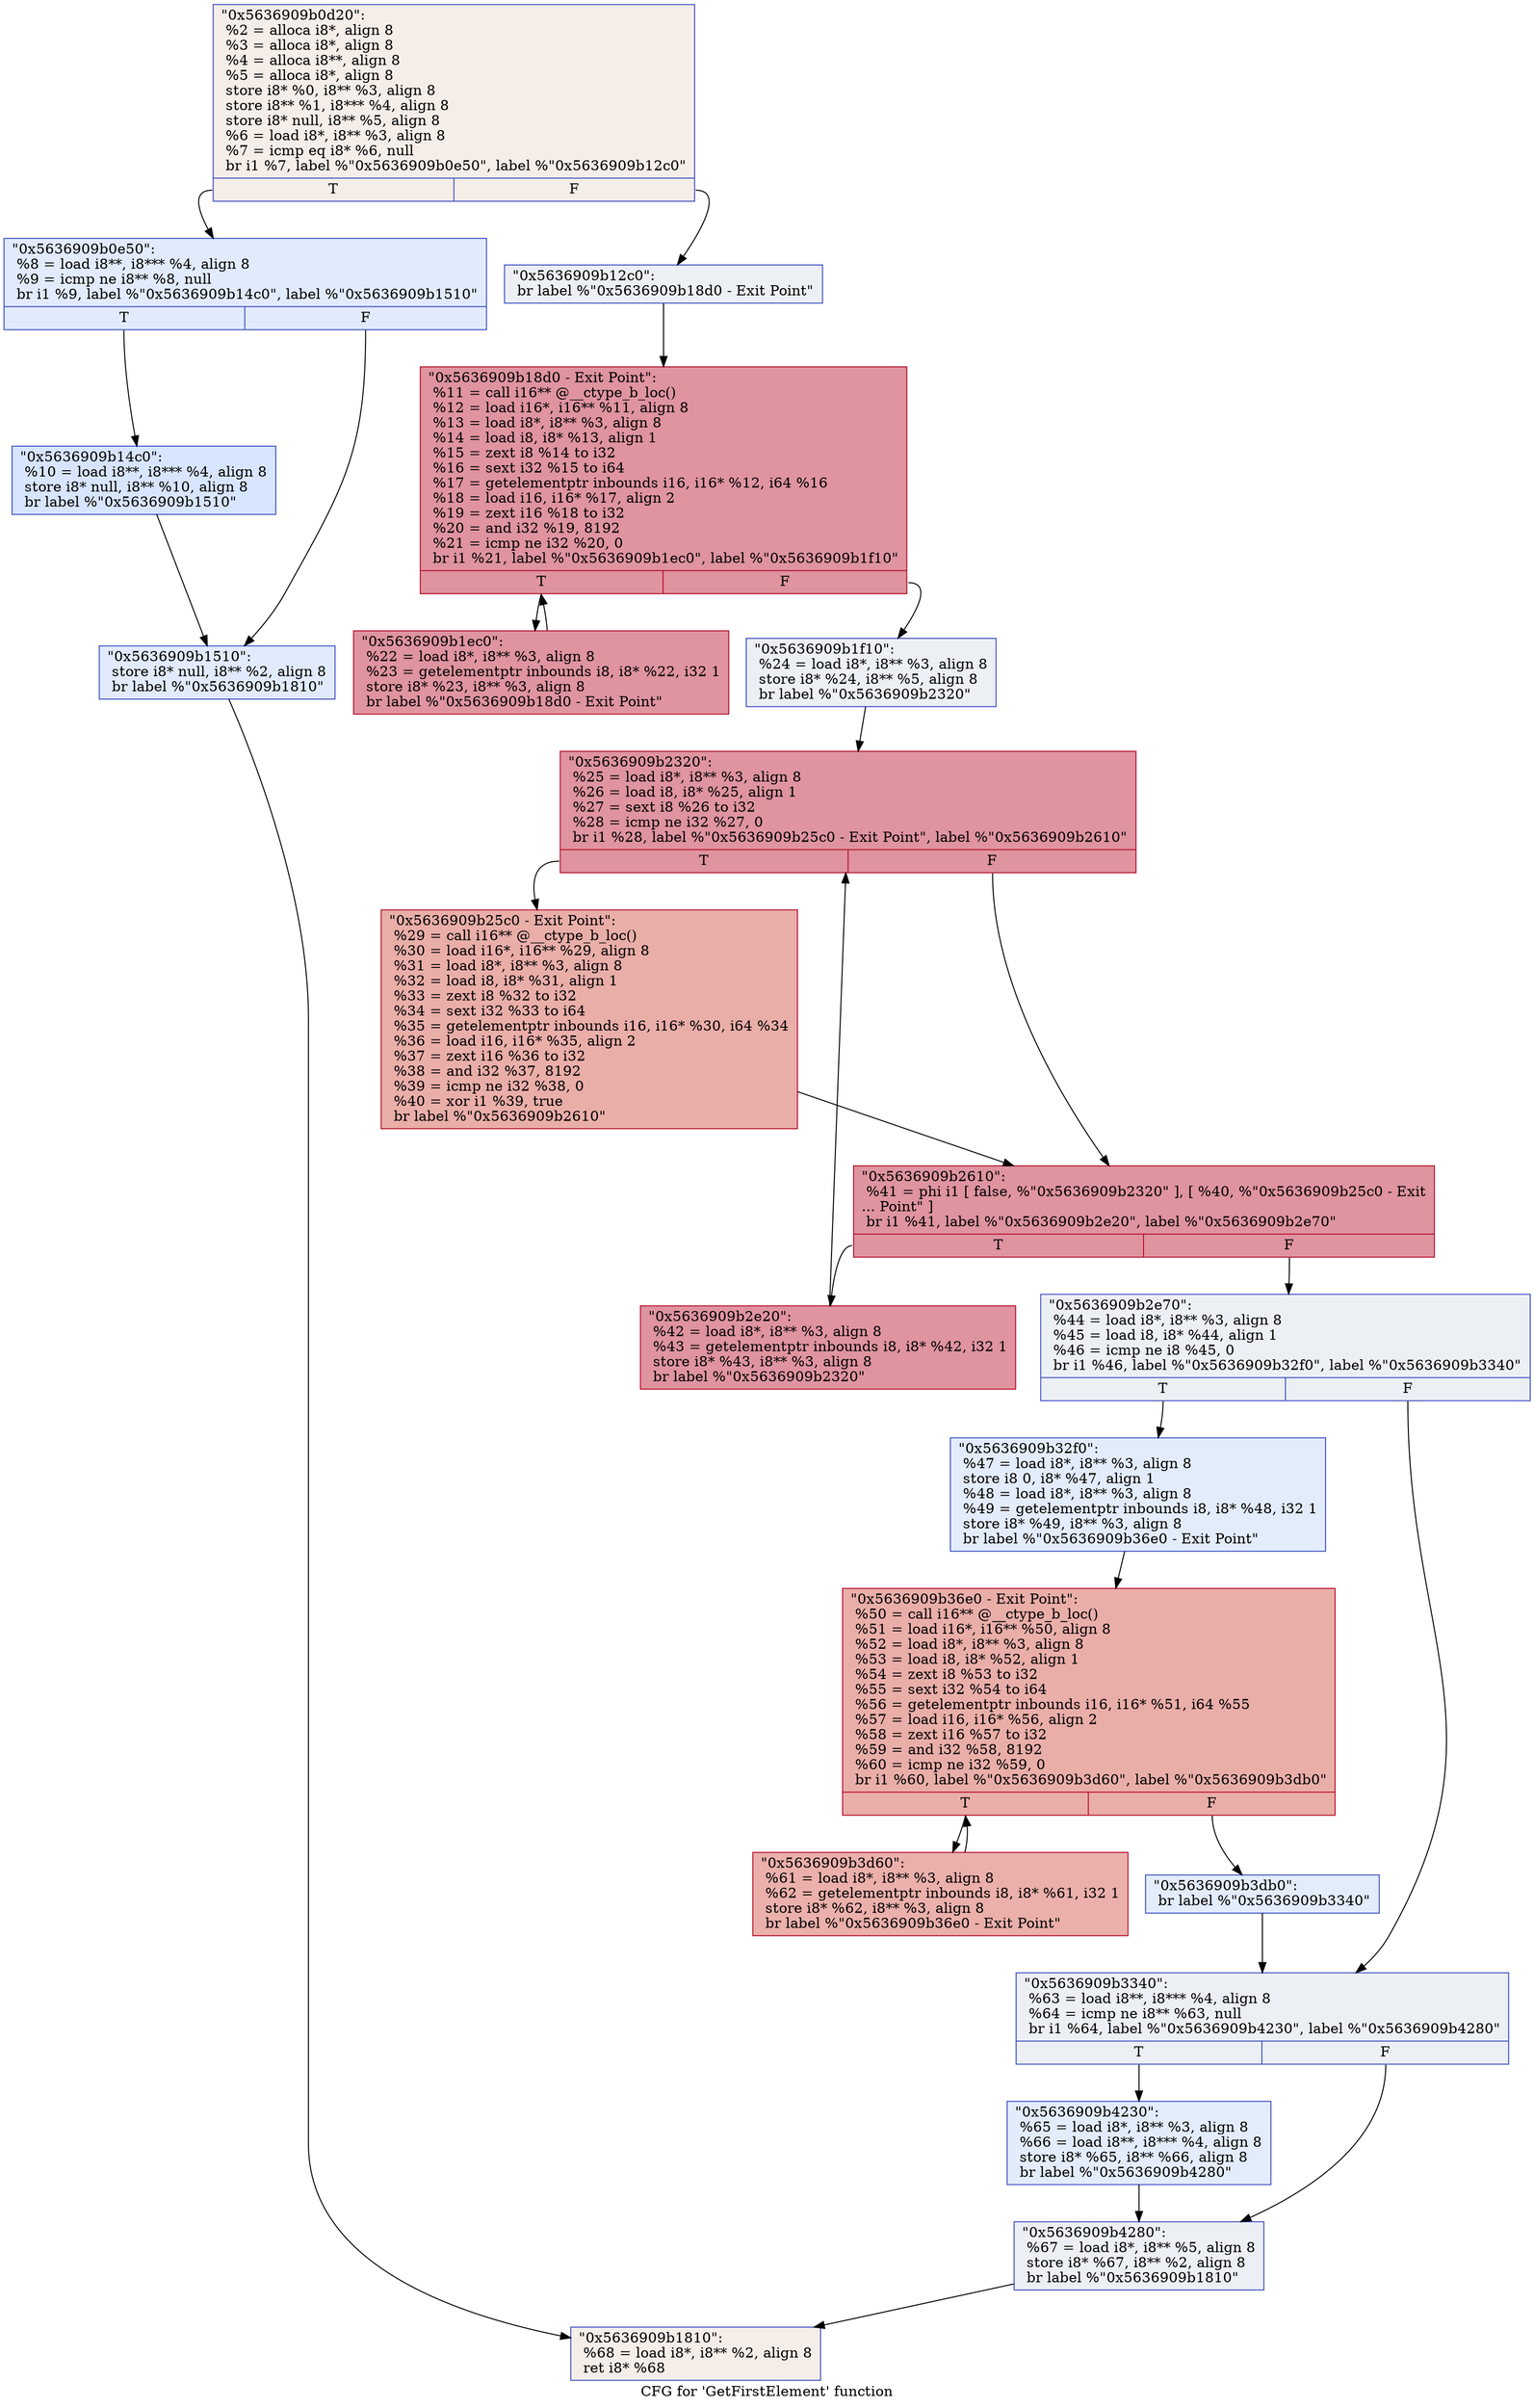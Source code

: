 digraph "CFG for 'GetFirstElement' function" {
	label="CFG for 'GetFirstElement' function";

	Node0x5636909b0d20 [shape=record,color="#3d50c3ff", style=filled, fillcolor="#e8d6cc70",label="{\"0x5636909b0d20\":\l  %2 = alloca i8*, align 8\l  %3 = alloca i8*, align 8\l  %4 = alloca i8**, align 8\l  %5 = alloca i8*, align 8\l  store i8* %0, i8** %3, align 8\l  store i8** %1, i8*** %4, align 8\l  store i8* null, i8** %5, align 8\l  %6 = load i8*, i8** %3, align 8\l  %7 = icmp eq i8* %6, null\l  br i1 %7, label %\"0x5636909b0e50\", label %\"0x5636909b12c0\"\l|{<s0>T|<s1>F}}"];
	Node0x5636909b0d20:s0 -> Node0x5636909b0e50;
	Node0x5636909b0d20:s1 -> Node0x5636909b12c0;
	Node0x5636909b0e50 [shape=record,color="#3d50c3ff", style=filled, fillcolor="#bbd1f870",label="{\"0x5636909b0e50\":                                 \l  %8 = load i8**, i8*** %4, align 8\l  %9 = icmp ne i8** %8, null\l  br i1 %9, label %\"0x5636909b14c0\", label %\"0x5636909b1510\"\l|{<s0>T|<s1>F}}"];
	Node0x5636909b0e50:s0 -> Node0x5636909b14c0;
	Node0x5636909b0e50:s1 -> Node0x5636909b1510;
	Node0x5636909b14c0 [shape=record,color="#3d50c3ff", style=filled, fillcolor="#a7c5fe70",label="{\"0x5636909b14c0\":                                 \l  %10 = load i8**, i8*** %4, align 8\l  store i8* null, i8** %10, align 8\l  br label %\"0x5636909b1510\"\l}"];
	Node0x5636909b14c0 -> Node0x5636909b1510;
	Node0x5636909b1510 [shape=record,color="#3d50c3ff", style=filled, fillcolor="#bbd1f870",label="{\"0x5636909b1510\":                                 \l  store i8* null, i8** %2, align 8\l  br label %\"0x5636909b1810\"\l}"];
	Node0x5636909b1510 -> Node0x5636909b1810;
	Node0x5636909b12c0 [shape=record,color="#3d50c3ff", style=filled, fillcolor="#d4dbe670",label="{\"0x5636909b12c0\":                                 \l  br label %\"0x5636909b18d0 - Exit Point\"\l}"];
	Node0x5636909b12c0 -> Node0x5636909b18d0;
	Node0x5636909b18d0 [shape=record,color="#b70d28ff", style=filled, fillcolor="#b70d2870",label="{\"0x5636909b18d0 - Exit Point\":                    \l  %11 = call i16** @__ctype_b_loc()\l  %12 = load i16*, i16** %11, align 8\l  %13 = load i8*, i8** %3, align 8\l  %14 = load i8, i8* %13, align 1\l  %15 = zext i8 %14 to i32\l  %16 = sext i32 %15 to i64\l  %17 = getelementptr inbounds i16, i16* %12, i64 %16\l  %18 = load i16, i16* %17, align 2\l  %19 = zext i16 %18 to i32\l  %20 = and i32 %19, 8192\l  %21 = icmp ne i32 %20, 0\l  br i1 %21, label %\"0x5636909b1ec0\", label %\"0x5636909b1f10\"\l|{<s0>T|<s1>F}}"];
	Node0x5636909b18d0:s0 -> Node0x5636909b1ec0;
	Node0x5636909b18d0:s1 -> Node0x5636909b1f10;
	Node0x5636909b1ec0 [shape=record,color="#b70d28ff", style=filled, fillcolor="#b70d2870",label="{\"0x5636909b1ec0\":                                 \l  %22 = load i8*, i8** %3, align 8\l  %23 = getelementptr inbounds i8, i8* %22, i32 1\l  store i8* %23, i8** %3, align 8\l  br label %\"0x5636909b18d0 - Exit Point\"\l}"];
	Node0x5636909b1ec0 -> Node0x5636909b18d0;
	Node0x5636909b1f10 [shape=record,color="#3d50c3ff", style=filled, fillcolor="#d4dbe670",label="{\"0x5636909b1f10\":                                 \l  %24 = load i8*, i8** %3, align 8\l  store i8* %24, i8** %5, align 8\l  br label %\"0x5636909b2320\"\l}"];
	Node0x5636909b1f10 -> Node0x5636909b2320;
	Node0x5636909b2320 [shape=record,color="#b70d28ff", style=filled, fillcolor="#b70d2870",label="{\"0x5636909b2320\":                                 \l  %25 = load i8*, i8** %3, align 8\l  %26 = load i8, i8* %25, align 1\l  %27 = sext i8 %26 to i32\l  %28 = icmp ne i32 %27, 0\l  br i1 %28, label %\"0x5636909b25c0 - Exit Point\", label %\"0x5636909b2610\"\l|{<s0>T|<s1>F}}"];
	Node0x5636909b2320:s0 -> Node0x5636909b25c0;
	Node0x5636909b2320:s1 -> Node0x5636909b2610;
	Node0x5636909b25c0 [shape=record,color="#b70d28ff", style=filled, fillcolor="#d0473d70",label="{\"0x5636909b25c0 - Exit Point\":                    \l  %29 = call i16** @__ctype_b_loc()\l  %30 = load i16*, i16** %29, align 8\l  %31 = load i8*, i8** %3, align 8\l  %32 = load i8, i8* %31, align 1\l  %33 = zext i8 %32 to i32\l  %34 = sext i32 %33 to i64\l  %35 = getelementptr inbounds i16, i16* %30, i64 %34\l  %36 = load i16, i16* %35, align 2\l  %37 = zext i16 %36 to i32\l  %38 = and i32 %37, 8192\l  %39 = icmp ne i32 %38, 0\l  %40 = xor i1 %39, true\l  br label %\"0x5636909b2610\"\l}"];
	Node0x5636909b25c0 -> Node0x5636909b2610;
	Node0x5636909b2610 [shape=record,color="#b70d28ff", style=filled, fillcolor="#b70d2870",label="{\"0x5636909b2610\":                                 \l  %41 = phi i1 [ false, %\"0x5636909b2320\" ], [ %40, %\"0x5636909b25c0 - Exit\l... Point\" ]\l  br i1 %41, label %\"0x5636909b2e20\", label %\"0x5636909b2e70\"\l|{<s0>T|<s1>F}}"];
	Node0x5636909b2610:s0 -> Node0x5636909b2e20;
	Node0x5636909b2610:s1 -> Node0x5636909b2e70;
	Node0x5636909b2e20 [shape=record,color="#b70d28ff", style=filled, fillcolor="#b70d2870",label="{\"0x5636909b2e20\":                                 \l  %42 = load i8*, i8** %3, align 8\l  %43 = getelementptr inbounds i8, i8* %42, i32 1\l  store i8* %43, i8** %3, align 8\l  br label %\"0x5636909b2320\"\l}"];
	Node0x5636909b2e20 -> Node0x5636909b2320;
	Node0x5636909b2e70 [shape=record,color="#3d50c3ff", style=filled, fillcolor="#d4dbe670",label="{\"0x5636909b2e70\":                                 \l  %44 = load i8*, i8** %3, align 8\l  %45 = load i8, i8* %44, align 1\l  %46 = icmp ne i8 %45, 0\l  br i1 %46, label %\"0x5636909b32f0\", label %\"0x5636909b3340\"\l|{<s0>T|<s1>F}}"];
	Node0x5636909b2e70:s0 -> Node0x5636909b32f0;
	Node0x5636909b2e70:s1 -> Node0x5636909b3340;
	Node0x5636909b32f0 [shape=record,color="#3d50c3ff", style=filled, fillcolor="#bfd3f670",label="{\"0x5636909b32f0\":                                 \l  %47 = load i8*, i8** %3, align 8\l  store i8 0, i8* %47, align 1\l  %48 = load i8*, i8** %3, align 8\l  %49 = getelementptr inbounds i8, i8* %48, i32 1\l  store i8* %49, i8** %3, align 8\l  br label %\"0x5636909b36e0 - Exit Point\"\l}"];
	Node0x5636909b32f0 -> Node0x5636909b36e0;
	Node0x5636909b36e0 [shape=record,color="#b70d28ff", style=filled, fillcolor="#d0473d70",label="{\"0x5636909b36e0 - Exit Point\":                    \l  %50 = call i16** @__ctype_b_loc()\l  %51 = load i16*, i16** %50, align 8\l  %52 = load i8*, i8** %3, align 8\l  %53 = load i8, i8* %52, align 1\l  %54 = zext i8 %53 to i32\l  %55 = sext i32 %54 to i64\l  %56 = getelementptr inbounds i16, i16* %51, i64 %55\l  %57 = load i16, i16* %56, align 2\l  %58 = zext i16 %57 to i32\l  %59 = and i32 %58, 8192\l  %60 = icmp ne i32 %59, 0\l  br i1 %60, label %\"0x5636909b3d60\", label %\"0x5636909b3db0\"\l|{<s0>T|<s1>F}}"];
	Node0x5636909b36e0:s0 -> Node0x5636909b3d60;
	Node0x5636909b36e0:s1 -> Node0x5636909b3db0;
	Node0x5636909b3d60 [shape=record,color="#b70d28ff", style=filled, fillcolor="#d24b4070",label="{\"0x5636909b3d60\":                                 \l  %61 = load i8*, i8** %3, align 8\l  %62 = getelementptr inbounds i8, i8* %61, i32 1\l  store i8* %62, i8** %3, align 8\l  br label %\"0x5636909b36e0 - Exit Point\"\l}"];
	Node0x5636909b3d60 -> Node0x5636909b36e0;
	Node0x5636909b3db0 [shape=record,color="#3d50c3ff", style=filled, fillcolor="#bfd3f670",label="{\"0x5636909b3db0\":                                 \l  br label %\"0x5636909b3340\"\l}"];
	Node0x5636909b3db0 -> Node0x5636909b3340;
	Node0x5636909b3340 [shape=record,color="#3d50c3ff", style=filled, fillcolor="#d4dbe670",label="{\"0x5636909b3340\":                                 \l  %63 = load i8**, i8*** %4, align 8\l  %64 = icmp ne i8** %63, null\l  br i1 %64, label %\"0x5636909b4230\", label %\"0x5636909b4280\"\l|{<s0>T|<s1>F}}"];
	Node0x5636909b3340:s0 -> Node0x5636909b4230;
	Node0x5636909b3340:s1 -> Node0x5636909b4280;
	Node0x5636909b4230 [shape=record,color="#3d50c3ff", style=filled, fillcolor="#bfd3f670",label="{\"0x5636909b4230\":                                 \l  %65 = load i8*, i8** %3, align 8\l  %66 = load i8**, i8*** %4, align 8\l  store i8* %65, i8** %66, align 8\l  br label %\"0x5636909b4280\"\l}"];
	Node0x5636909b4230 -> Node0x5636909b4280;
	Node0x5636909b4280 [shape=record,color="#3d50c3ff", style=filled, fillcolor="#d4dbe670",label="{\"0x5636909b4280\":                                 \l  %67 = load i8*, i8** %5, align 8\l  store i8* %67, i8** %2, align 8\l  br label %\"0x5636909b1810\"\l}"];
	Node0x5636909b4280 -> Node0x5636909b1810;
	Node0x5636909b1810 [shape=record,color="#3d50c3ff", style=filled, fillcolor="#e8d6cc70",label="{\"0x5636909b1810\":                                 \l  %68 = load i8*, i8** %2, align 8\l  ret i8* %68\l}"];
}
